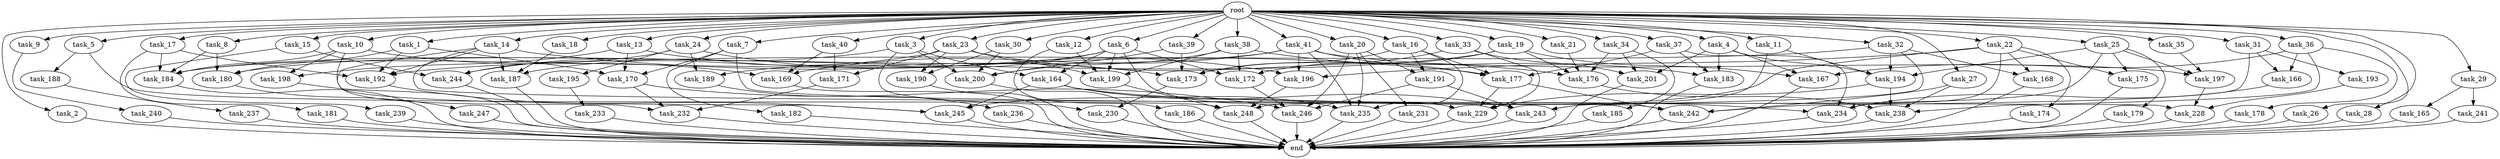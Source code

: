 digraph G {
  root [size="0.000000"];
  task_1 [size="2.048000"];
  task_2 [size="2.048000"];
  task_3 [size="2.048000"];
  task_4 [size="2.048000"];
  task_5 [size="2.048000"];
  task_6 [size="2.048000"];
  task_7 [size="2.048000"];
  task_8 [size="2.048000"];
  task_9 [size="2.048000"];
  task_10 [size="2.048000"];
  task_11 [size="2.048000"];
  task_12 [size="2.048000"];
  task_13 [size="2.048000"];
  task_14 [size="2.048000"];
  task_15 [size="2.048000"];
  task_16 [size="2.048000"];
  task_17 [size="2.048000"];
  task_18 [size="2.048000"];
  task_19 [size="2.048000"];
  task_20 [size="2.048000"];
  task_21 [size="2.048000"];
  task_22 [size="2.048000"];
  task_23 [size="2.048000"];
  task_24 [size="2.048000"];
  task_25 [size="2.048000"];
  task_26 [size="2.048000"];
  task_27 [size="2.048000"];
  task_28 [size="2.048000"];
  task_29 [size="2.048000"];
  task_30 [size="2.048000"];
  task_31 [size="2.048000"];
  task_32 [size="2.048000"];
  task_33 [size="2.048000"];
  task_34 [size="2.048000"];
  task_35 [size="2.048000"];
  task_36 [size="2.048000"];
  task_37 [size="2.048000"];
  task_38 [size="2.048000"];
  task_39 [size="2.048000"];
  task_40 [size="2.048000"];
  task_41 [size="2.048000"];
  task_164 [size="2491081031.680000"];
  task_165 [size="1717986918.400000"];
  task_166 [size="2491081031.680000"];
  task_167 [size="2508260900.864000"];
  task_168 [size="1460288880.640000"];
  task_169 [size="927712935.936000"];
  task_170 [size="1700807049.216000"];
  task_171 [size="223338299.392000"];
  task_172 [size="2010044694.528000"];
  task_173 [size="1580547964.928000"];
  task_174 [size="68719476.736000"];
  task_175 [size="223338299.392000"];
  task_176 [size="2284922601.472000"];
  task_177 [size="446676598.784000"];
  task_178 [size="1391569403.904000"];
  task_179 [size="154618822.656000"];
  task_180 [size="1700807049.216000"];
  task_181 [size="154618822.656000"];
  task_182 [size="841813590.016000"];
  task_183 [size="412316860.416000"];
  task_184 [size="2456721293.312000"];
  task_185 [size="274877906.944000"];
  task_186 [size="1717986918.400000"];
  task_187 [size="1529008357.376000"];
  task_188 [size="154618822.656000"];
  task_189 [size="1529008357.376000"];
  task_190 [size="498216206.336000"];
  task_191 [size="223338299.392000"];
  task_192 [size="2044404432.896000"];
  task_193 [size="1099511627.776000"];
  task_194 [size="2250562863.104000"];
  task_195 [size="429496729.600000"];
  task_196 [size="652835028.992000"];
  task_197 [size="463856467.968000"];
  task_198 [size="1047972020.224000"];
  task_199 [size="2954937499.648000"];
  task_200 [size="2731599200.256000"];
  task_201 [size="704374636.544000"];
  task_228 [size="2405181685.760000"];
  task_229 [size="3126736191.488000"];
  task_230 [size="1666447310.848000"];
  task_231 [size="68719476.736000"];
  task_232 [size="979252543.488000"];
  task_233 [size="1717986918.400000"];
  task_234 [size="1030792151.040000"];
  task_235 [size="652835028.992000"];
  task_236 [size="429496729.600000"];
  task_237 [size="618475290.624000"];
  task_238 [size="5308579577.856000"];
  task_239 [size="1391569403.904000"];
  task_240 [size="154618822.656000"];
  task_241 [size="1717986918.400000"];
  task_242 [size="3195455668.224000"];
  task_243 [size="2250562863.104000"];
  task_244 [size="3212635537.408000"];
  task_245 [size="1030792151.040000"];
  task_246 [size="3058016714.752000"];
  task_247 [size="274877906.944000"];
  task_248 [size="927712935.936000"];
  end [size="0.000000"];

  root -> task_1 [size="1.000000"];
  root -> task_2 [size="1.000000"];
  root -> task_3 [size="1.000000"];
  root -> task_4 [size="1.000000"];
  root -> task_5 [size="1.000000"];
  root -> task_6 [size="1.000000"];
  root -> task_7 [size="1.000000"];
  root -> task_8 [size="1.000000"];
  root -> task_9 [size="1.000000"];
  root -> task_10 [size="1.000000"];
  root -> task_11 [size="1.000000"];
  root -> task_12 [size="1.000000"];
  root -> task_13 [size="1.000000"];
  root -> task_14 [size="1.000000"];
  root -> task_15 [size="1.000000"];
  root -> task_16 [size="1.000000"];
  root -> task_17 [size="1.000000"];
  root -> task_18 [size="1.000000"];
  root -> task_19 [size="1.000000"];
  root -> task_20 [size="1.000000"];
  root -> task_21 [size="1.000000"];
  root -> task_22 [size="1.000000"];
  root -> task_23 [size="1.000000"];
  root -> task_24 [size="1.000000"];
  root -> task_25 [size="1.000000"];
  root -> task_26 [size="1.000000"];
  root -> task_27 [size="1.000000"];
  root -> task_28 [size="1.000000"];
  root -> task_29 [size="1.000000"];
  root -> task_30 [size="1.000000"];
  root -> task_31 [size="1.000000"];
  root -> task_32 [size="1.000000"];
  root -> task_33 [size="1.000000"];
  root -> task_34 [size="1.000000"];
  root -> task_35 [size="1.000000"];
  root -> task_36 [size="1.000000"];
  root -> task_37 [size="1.000000"];
  root -> task_38 [size="1.000000"];
  root -> task_39 [size="1.000000"];
  root -> task_40 [size="1.000000"];
  root -> task_41 [size="1.000000"];
  task_1 -> task_170 [size="209715200.000000"];
  task_1 -> task_180 [size="209715200.000000"];
  task_1 -> task_192 [size="209715200.000000"];
  task_2 -> end [size="1.000000"];
  task_3 -> task_164 [size="679477248.000000"];
  task_3 -> task_200 [size="679477248.000000"];
  task_3 -> task_230 [size="679477248.000000"];
  task_3 -> task_244 [size="679477248.000000"];
  task_4 -> task_167 [size="134217728.000000"];
  task_4 -> task_183 [size="134217728.000000"];
  task_4 -> task_194 [size="134217728.000000"];
  task_4 -> task_201 [size="134217728.000000"];
  task_5 -> task_188 [size="75497472.000000"];
  task_5 -> task_248 [size="75497472.000000"];
  task_6 -> task_164 [size="536870912.000000"];
  task_6 -> task_172 [size="536870912.000000"];
  task_6 -> task_184 [size="536870912.000000"];
  task_6 -> task_189 [size="536870912.000000"];
  task_6 -> task_199 [size="536870912.000000"];
  task_6 -> task_229 [size="536870912.000000"];
  task_7 -> task_170 [size="411041792.000000"];
  task_7 -> task_182 [size="411041792.000000"];
  task_7 -> task_242 [size="411041792.000000"];
  task_8 -> task_180 [size="209715200.000000"];
  task_8 -> task_184 [size="209715200.000000"];
  task_9 -> task_240 [size="75497472.000000"];
  task_10 -> task_169 [size="301989888.000000"];
  task_10 -> task_184 [size="301989888.000000"];
  task_10 -> task_198 [size="301989888.000000"];
  task_10 -> task_245 [size="301989888.000000"];
  task_11 -> task_194 [size="209715200.000000"];
  task_11 -> task_248 [size="209715200.000000"];
  task_12 -> task_186 [size="838860800.000000"];
  task_12 -> task_199 [size="838860800.000000"];
  task_13 -> task_170 [size="209715200.000000"];
  task_13 -> task_173 [size="209715200.000000"];
  task_13 -> task_198 [size="209715200.000000"];
  task_14 -> task_177 [size="33554432.000000"];
  task_14 -> task_187 [size="33554432.000000"];
  task_14 -> task_192 [size="33554432.000000"];
  task_14 -> task_228 [size="33554432.000000"];
  task_14 -> task_232 [size="33554432.000000"];
  task_15 -> task_239 [size="679477248.000000"];
  task_15 -> task_244 [size="679477248.000000"];
  task_16 -> task_173 [size="75497472.000000"];
  task_16 -> task_177 [size="75497472.000000"];
  task_16 -> task_191 [size="75497472.000000"];
  task_16 -> task_235 [size="75497472.000000"];
  task_17 -> task_181 [size="75497472.000000"];
  task_17 -> task_184 [size="75497472.000000"];
  task_17 -> task_192 [size="75497472.000000"];
  task_18 -> task_187 [size="679477248.000000"];
  task_19 -> task_167 [size="411041792.000000"];
  task_19 -> task_172 [size="411041792.000000"];
  task_19 -> task_176 [size="411041792.000000"];
  task_19 -> task_180 [size="411041792.000000"];
  task_20 -> task_191 [size="33554432.000000"];
  task_20 -> task_231 [size="33554432.000000"];
  task_20 -> task_235 [size="33554432.000000"];
  task_20 -> task_246 [size="33554432.000000"];
  task_21 -> task_176 [size="536870912.000000"];
  task_22 -> task_168 [size="33554432.000000"];
  task_22 -> task_174 [size="33554432.000000"];
  task_22 -> task_175 [size="33554432.000000"];
  task_22 -> task_196 [size="33554432.000000"];
  task_22 -> task_234 [size="33554432.000000"];
  task_22 -> task_245 [size="33554432.000000"];
  task_23 -> task_171 [size="33554432.000000"];
  task_23 -> task_176 [size="33554432.000000"];
  task_23 -> task_187 [size="33554432.000000"];
  task_23 -> task_190 [size="33554432.000000"];
  task_23 -> task_199 [size="33554432.000000"];
  task_24 -> task_189 [size="209715200.000000"];
  task_24 -> task_195 [size="209715200.000000"];
  task_24 -> task_196 [size="209715200.000000"];
  task_24 -> task_244 [size="209715200.000000"];
  task_25 -> task_175 [size="75497472.000000"];
  task_25 -> task_179 [size="75497472.000000"];
  task_25 -> task_194 [size="75497472.000000"];
  task_25 -> task_197 [size="75497472.000000"];
  task_25 -> task_243 [size="75497472.000000"];
  task_26 -> end [size="1.000000"];
  task_27 -> task_238 [size="536870912.000000"];
  task_27 -> task_242 [size="536870912.000000"];
  task_28 -> end [size="1.000000"];
  task_29 -> task_165 [size="838860800.000000"];
  task_29 -> task_241 [size="838860800.000000"];
  task_30 -> task_190 [size="209715200.000000"];
  task_30 -> task_200 [size="209715200.000000"];
  task_31 -> task_166 [size="536870912.000000"];
  task_31 -> task_193 [size="536870912.000000"];
  task_31 -> task_242 [size="536870912.000000"];
  task_32 -> task_168 [size="679477248.000000"];
  task_32 -> task_192 [size="679477248.000000"];
  task_32 -> task_194 [size="679477248.000000"];
  task_32 -> task_243 [size="679477248.000000"];
  task_33 -> task_173 [size="75497472.000000"];
  task_33 -> task_201 [size="75497472.000000"];
  task_33 -> task_229 [size="75497472.000000"];
  task_34 -> task_176 [size="134217728.000000"];
  task_34 -> task_185 [size="134217728.000000"];
  task_34 -> task_201 [size="134217728.000000"];
  task_35 -> task_197 [size="75497472.000000"];
  task_36 -> task_166 [size="679477248.000000"];
  task_36 -> task_167 [size="679477248.000000"];
  task_36 -> task_178 [size="679477248.000000"];
  task_36 -> task_238 [size="679477248.000000"];
  task_37 -> task_177 [size="33554432.000000"];
  task_37 -> task_183 [size="33554432.000000"];
  task_37 -> task_234 [size="33554432.000000"];
  task_38 -> task_172 [size="33554432.000000"];
  task_38 -> task_183 [size="33554432.000000"];
  task_38 -> task_199 [size="33554432.000000"];
  task_38 -> task_200 [size="33554432.000000"];
  task_39 -> task_173 [size="411041792.000000"];
  task_39 -> task_200 [size="411041792.000000"];
  task_40 -> task_169 [size="75497472.000000"];
  task_40 -> task_171 [size="75497472.000000"];
  task_41 -> task_169 [size="75497472.000000"];
  task_41 -> task_177 [size="75497472.000000"];
  task_41 -> task_184 [size="75497472.000000"];
  task_41 -> task_196 [size="75497472.000000"];
  task_41 -> task_197 [size="75497472.000000"];
  task_41 -> task_235 [size="75497472.000000"];
  task_164 -> task_234 [size="134217728.000000"];
  task_164 -> task_235 [size="134217728.000000"];
  task_164 -> task_243 [size="134217728.000000"];
  task_164 -> task_245 [size="134217728.000000"];
  task_165 -> end [size="1.000000"];
  task_166 -> task_234 [size="301989888.000000"];
  task_167 -> end [size="1.000000"];
  task_168 -> end [size="1.000000"];
  task_169 -> end [size="1.000000"];
  task_170 -> task_232 [size="411041792.000000"];
  task_170 -> task_246 [size="411041792.000000"];
  task_171 -> task_232 [size="33554432.000000"];
  task_172 -> task_246 [size="838860800.000000"];
  task_173 -> task_230 [size="134217728.000000"];
  task_174 -> end [size="1.000000"];
  task_175 -> end [size="1.000000"];
  task_176 -> task_238 [size="536870912.000000"];
  task_177 -> task_229 [size="75497472.000000"];
  task_177 -> task_242 [size="75497472.000000"];
  task_178 -> end [size="1.000000"];
  task_179 -> end [size="1.000000"];
  task_180 -> task_247 [size="134217728.000000"];
  task_181 -> end [size="1.000000"];
  task_182 -> end [size="1.000000"];
  task_183 -> end [size="1.000000"];
  task_184 -> end [size="1.000000"];
  task_185 -> end [size="1.000000"];
  task_186 -> end [size="1.000000"];
  task_187 -> end [size="1.000000"];
  task_188 -> task_237 [size="301989888.000000"];
  task_189 -> task_236 [size="209715200.000000"];
  task_190 -> end [size="1.000000"];
  task_191 -> task_243 [size="209715200.000000"];
  task_191 -> task_246 [size="209715200.000000"];
  task_192 -> task_245 [size="33554432.000000"];
  task_193 -> task_228 [size="838860800.000000"];
  task_194 -> task_229 [size="838860800.000000"];
  task_194 -> task_238 [size="838860800.000000"];
  task_195 -> task_233 [size="838860800.000000"];
  task_196 -> task_248 [size="33554432.000000"];
  task_197 -> task_228 [size="301989888.000000"];
  task_198 -> end [size="1.000000"];
  task_199 -> task_248 [size="134217728.000000"];
  task_200 -> end [size="1.000000"];
  task_201 -> end [size="1.000000"];
  task_228 -> end [size="1.000000"];
  task_229 -> end [size="1.000000"];
  task_230 -> end [size="1.000000"];
  task_231 -> end [size="1.000000"];
  task_232 -> end [size="1.000000"];
  task_233 -> end [size="1.000000"];
  task_234 -> end [size="1.000000"];
  task_235 -> end [size="1.000000"];
  task_236 -> end [size="1.000000"];
  task_237 -> end [size="1.000000"];
  task_238 -> end [size="1.000000"];
  task_239 -> end [size="1.000000"];
  task_240 -> end [size="1.000000"];
  task_241 -> end [size="1.000000"];
  task_242 -> end [size="1.000000"];
  task_243 -> end [size="1.000000"];
  task_244 -> end [size="1.000000"];
  task_245 -> end [size="1.000000"];
  task_246 -> end [size="1.000000"];
  task_247 -> end [size="1.000000"];
  task_248 -> end [size="1.000000"];
}
